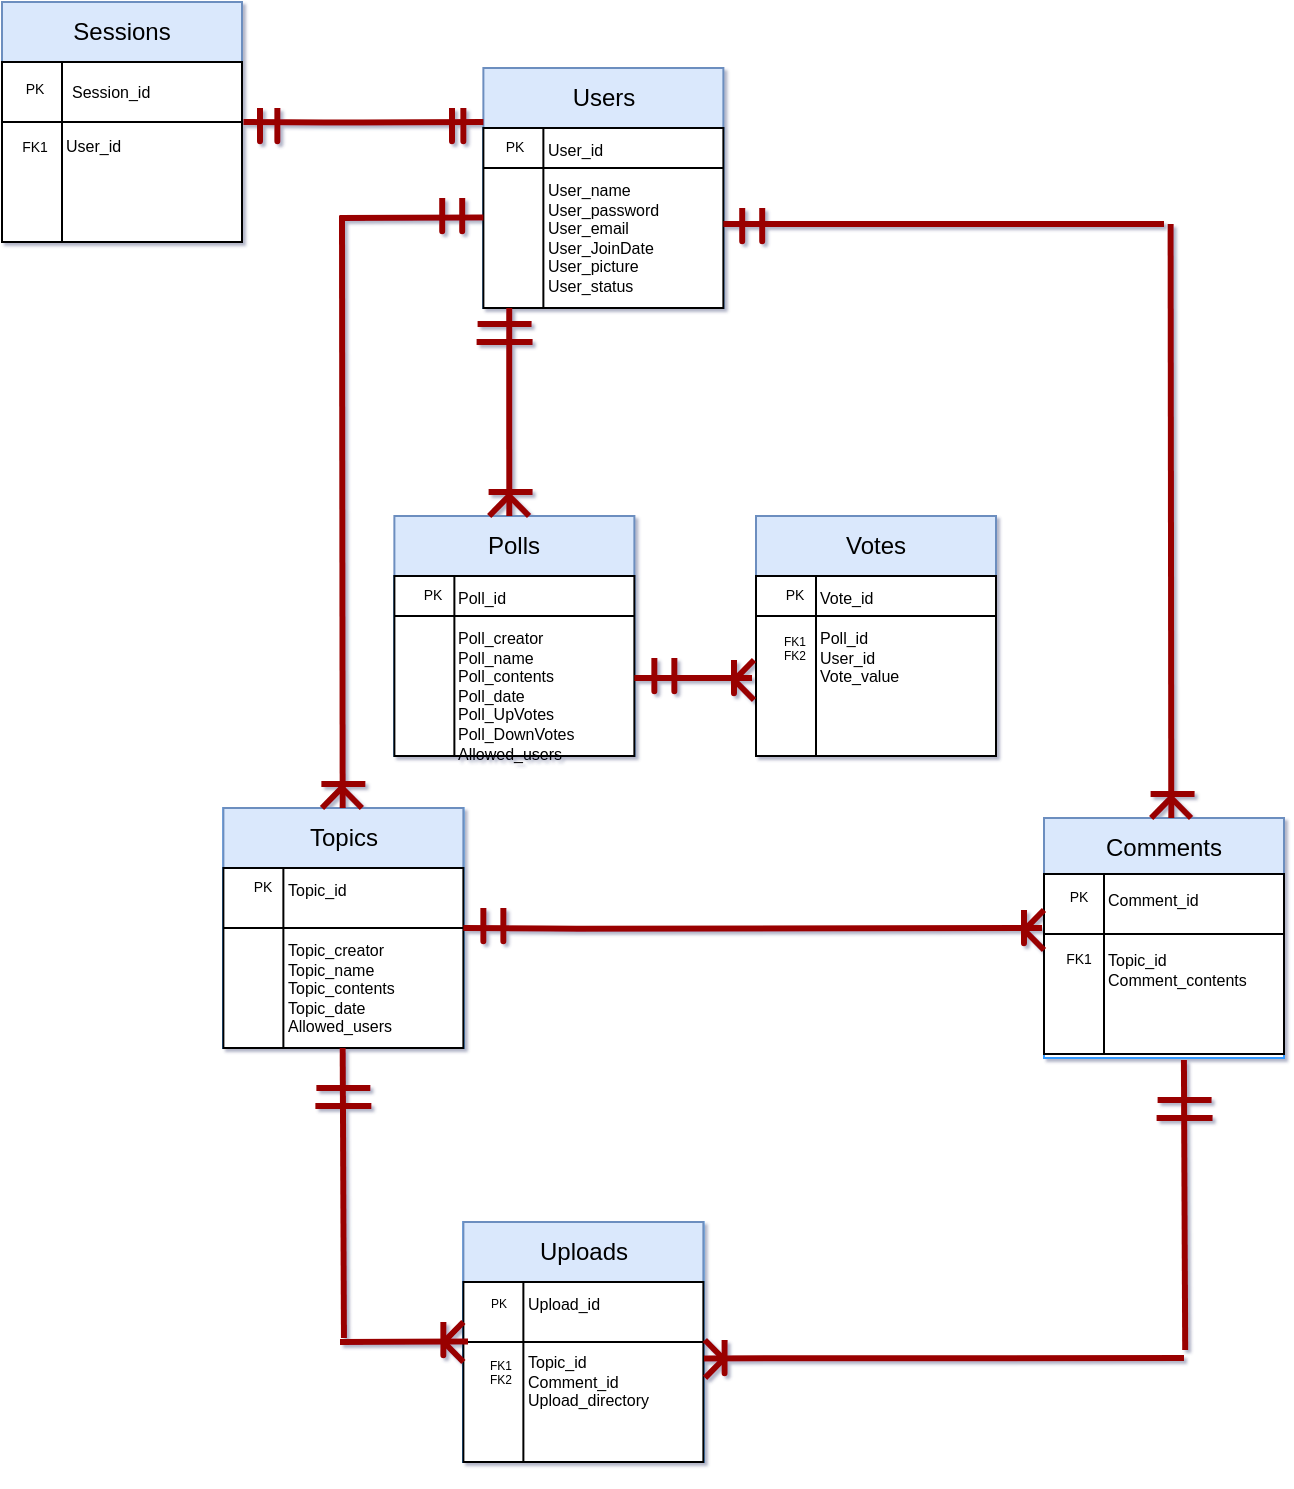 <mxfile version="13.7.9" type="device"><diagram id="yNloxwwl2jJC2LJBePHm" name="Page-1"><mxGraphModel dx="487" dy="-795" grid="0" gridSize="10" guides="1" tooltips="1" connect="1" arrows="1" fold="1" page="1" pageScale="1" pageWidth="850" pageHeight="1100" math="0" shadow="1"><root><mxCell id="0"/><mxCell id="1" parent="0"/><mxCell id="Si6aIov3wYuVw7AT-L1c-36" value="" style="rounded=0;whiteSpace=wrap;html=1;strokeColor=#3399FF;align=left;" parent="1" vertex="1"><mxGeometry x="285.69" y="1304" width="120" height="90" as="geometry"/></mxCell><mxCell id="Si6aIov3wYuVw7AT-L1c-37" value="Users" style="rounded=0;whiteSpace=wrap;html=1;fillColor=#dae8fc;strokeColor=#6c8ebf;" parent="1" vertex="1"><mxGeometry x="285.69" y="1274" width="120" height="30" as="geometry"/></mxCell><mxCell id="Si6aIov3wYuVw7AT-L1c-38" value="" style="rounded=0;whiteSpace=wrap;html=1;strokeColor=#3399FF;align=left;" parent="1" vertex="1"><mxGeometry x="155.69" y="1644" width="120" height="120" as="geometry"/></mxCell><mxCell id="Si6aIov3wYuVw7AT-L1c-39" value="Topics" style="rounded=0;whiteSpace=wrap;html=1;fillColor=#dae8fc;strokeColor=#6c8ebf;" parent="1" vertex="1"><mxGeometry x="155.69" y="1644" width="120" height="30" as="geometry"/></mxCell><mxCell id="Si6aIov3wYuVw7AT-L1c-42" value="" style="endArrow=none;html=1;strokeColor=#990000;strokeWidth=3;" parent="1" edge="1"><mxGeometry width="50" height="50" relative="1" as="geometry"><mxPoint x="215" y="1348" as="sourcePoint"/><mxPoint x="215.35" y="1644" as="targetPoint"/></mxGeometry></mxCell><mxCell id="Si6aIov3wYuVw7AT-L1c-66" value="" style="shape=internalStorage;whiteSpace=wrap;html=1;backgroundOutline=1;fontSize=20;align=left;dx=30;dy=20;" parent="1" vertex="1"><mxGeometry x="285.69" y="1304" width="120" height="90" as="geometry"/></mxCell><mxCell id="Si6aIov3wYuVw7AT-L1c-69" value="&lt;font style=&quot;font-size: 7px;&quot;&gt;PK&lt;/font&gt;" style="text;html=1;align=center;verticalAlign=middle;resizable=0;points=[];autosize=1;fontSize=7;" parent="1" vertex="1"><mxGeometry x="291.69" y="1308" width="19" height="12" as="geometry"/></mxCell><mxCell id="Si6aIov3wYuVw7AT-L1c-70" value="User_name&lt;br&gt;User_password&lt;br&gt;User_email&lt;br&gt;User_JoinDate&lt;br&gt;User_picture&lt;br&gt;User_status" style="text;html=1;strokeColor=none;fillColor=none;align=left;verticalAlign=top;whiteSpace=wrap;rounded=0;fontSize=8;" parent="1" vertex="1"><mxGeometry x="315.69" y="1324" width="90" height="70" as="geometry"/></mxCell><mxCell id="Si6aIov3wYuVw7AT-L1c-71" value="User_id" style="text;html=1;strokeColor=none;fillColor=none;align=left;verticalAlign=top;whiteSpace=wrap;rounded=0;fontSize=8;" parent="1" vertex="1"><mxGeometry x="315.69" y="1304" width="90" height="20" as="geometry"/></mxCell><mxCell id="Si6aIov3wYuVw7AT-L1c-73" value="" style="rounded=0;whiteSpace=wrap;html=1;strokeColor=#3399FF;align=left;" parent="1" vertex="1"><mxGeometry x="155.69" y="1674" width="120" height="90" as="geometry"/></mxCell><mxCell id="Si6aIov3wYuVw7AT-L1c-81" value="" style="shape=internalStorage;whiteSpace=wrap;html=1;backgroundOutline=1;fontSize=20;align=left;dx=30;dy=30;" parent="1" vertex="1"><mxGeometry x="155.69" y="1674" width="120" height="90" as="geometry"/></mxCell><mxCell id="Si6aIov3wYuVw7AT-L1c-83" value="Topic_creator&lt;br&gt;Topic_name&lt;br&gt;Topic_contents&lt;br&gt;Topic_date&lt;br&gt;Allowed_users" style="text;html=1;strokeColor=none;fillColor=none;align=left;verticalAlign=top;whiteSpace=wrap;rounded=0;fontSize=8;" parent="1" vertex="1"><mxGeometry x="185.69" y="1704" width="90" height="60" as="geometry"/></mxCell><mxCell id="Si6aIov3wYuVw7AT-L1c-84" value="Topic_id" style="text;html=1;strokeColor=none;fillColor=none;align=left;verticalAlign=top;whiteSpace=wrap;rounded=0;fontSize=8;" parent="1" vertex="1"><mxGeometry x="185.69" y="1674" width="90" height="20" as="geometry"/></mxCell><mxCell id="Si6aIov3wYuVw7AT-L1c-85" value="" style="endArrow=none;html=1;strokeColor=#990000;strokeWidth=3;" parent="1" edge="1"><mxGeometry width="50" height="50" relative="1" as="geometry"><mxPoint x="165.69" y="1301" as="sourcePoint"/><mxPoint x="285.69" y="1301" as="targetPoint"/><Array as="points"><mxPoint x="215.69" y="1301.34"/></Array></mxGeometry></mxCell><mxCell id="Si6aIov3wYuVw7AT-L1c-91" value="" style="rounded=0;whiteSpace=wrap;html=1;strokeColor=#3399FF;align=left;" parent="1" vertex="1"><mxGeometry x="566" y="1649" width="120" height="120" as="geometry"/></mxCell><mxCell id="Si6aIov3wYuVw7AT-L1c-92" value="Comments" style="rounded=0;whiteSpace=wrap;html=1;fillColor=#dae8fc;strokeColor=#6c8ebf;" parent="1" vertex="1"><mxGeometry x="566" y="1649" width="120" height="30" as="geometry"/></mxCell><mxCell id="Si6aIov3wYuVw7AT-L1c-93" value="" style="rounded=0;whiteSpace=wrap;html=1;strokeColor=#3399FF;align=left;" parent="1" vertex="1"><mxGeometry x="566" y="1679" width="120" height="90" as="geometry"/></mxCell><mxCell id="Si6aIov3wYuVw7AT-L1c-94" value="" style="shape=internalStorage;whiteSpace=wrap;html=1;backgroundOutline=1;fontSize=19;align=left;dx=30;dy=30;" parent="1" vertex="1"><mxGeometry x="566" y="1677" width="120" height="90" as="geometry"/></mxCell><mxCell id="Si6aIov3wYuVw7AT-L1c-95" value="&lt;font style=&quot;font-size: 7px;&quot;&gt;PK&lt;br style=&quot;font-size: 7px;&quot;&gt;&lt;/font&gt;" style="text;html=1;align=center;verticalAlign=middle;resizable=0;points=[];autosize=1;fontSize=7;" parent="1" vertex="1"><mxGeometry x="573" y="1683" width="19" height="12" as="geometry"/></mxCell><mxCell id="Si6aIov3wYuVw7AT-L1c-96" value="Topic_id&lt;span&gt;&lt;br&gt;Comment_contents&lt;/span&gt;" style="text;html=1;strokeColor=none;fillColor=none;align=left;verticalAlign=top;whiteSpace=wrap;rounded=0;fontSize=8;" parent="1" vertex="1"><mxGeometry x="596" y="1709" width="90" height="70" as="geometry"/></mxCell><mxCell id="Si6aIov3wYuVw7AT-L1c-97" value="Comment_id&lt;br&gt;" style="text;html=1;strokeColor=none;fillColor=none;align=left;verticalAlign=top;whiteSpace=wrap;rounded=0;fontSize=8;" parent="1" vertex="1"><mxGeometry x="596" y="1679" width="90" height="20" as="geometry"/></mxCell><mxCell id="Si6aIov3wYuVw7AT-L1c-104" value="" style="endArrow=none;html=1;strokeColor=#990000;strokeWidth=3;" parent="1" edge="1"><mxGeometry width="50" height="50" relative="1" as="geometry"><mxPoint x="275.69" y="1704" as="sourcePoint"/><mxPoint x="565" y="1704" as="targetPoint"/><Array as="points"><mxPoint x="325.69" y="1704.34"/></Array></mxGeometry></mxCell><mxCell id="Si6aIov3wYuVw7AT-L1c-105" value="" style="endArrow=none;html=1;strokeColor=#990000;strokeWidth=3;" parent="1" edge="1"><mxGeometry width="50" height="50" relative="1" as="geometry"><mxPoint x="295.69" y="1694" as="sourcePoint"/><mxPoint x="295.69" y="1704" as="targetPoint"/><Array as="points"><mxPoint x="295.69" y="1714"/></Array></mxGeometry></mxCell><mxCell id="Si6aIov3wYuVw7AT-L1c-106" value="" style="endArrow=none;html=1;strokeColor=#990000;strokeWidth=3;" parent="1" edge="1"><mxGeometry width="50" height="50" relative="1" as="geometry"><mxPoint x="285.69" y="1694" as="sourcePoint"/><mxPoint x="285.69" y="1704" as="targetPoint"/><Array as="points"><mxPoint x="285.69" y="1714"/></Array></mxGeometry></mxCell><mxCell id="Si6aIov3wYuVw7AT-L1c-107" value="" style="endArrow=none;html=1;entryX=-0.001;entryY=0.376;entryDx=0;entryDy=0;entryPerimeter=0;strokeColor=#990000;strokeWidth=3;" parent="1" edge="1"><mxGeometry width="50" height="50" relative="1" as="geometry"><mxPoint x="556.24" y="1704.92" as="sourcePoint"/><mxPoint x="566.0" y="1695" as="targetPoint"/><Array as="points"/></mxGeometry></mxCell><mxCell id="Si6aIov3wYuVw7AT-L1c-108" value="" style="endArrow=none;html=1;entryX=-0.001;entryY=0.625;entryDx=0;entryDy=0;entryPerimeter=0;strokeColor=#990000;strokeWidth=3;" parent="1" edge="1"><mxGeometry width="50" height="50" relative="1" as="geometry"><mxPoint x="556.12" y="1705" as="sourcePoint"/><mxPoint x="566" y="1715" as="targetPoint"/><Array as="points"/></mxGeometry></mxCell><mxCell id="Si6aIov3wYuVw7AT-L1c-109" value="" style="endArrow=none;html=1;strokeColor=#990000;strokeWidth=3;" parent="1" edge="1"><mxGeometry width="50" height="50" relative="1" as="geometry"><mxPoint x="556" y="1695" as="sourcePoint"/><mxPoint x="556" y="1705" as="targetPoint"/><Array as="points"><mxPoint x="556" y="1715"/></Array></mxGeometry></mxCell><mxCell id="Si6aIov3wYuVw7AT-L1c-146" value="" style="endArrow=none;html=1;" parent="1" edge="1"><mxGeometry width="50" height="50" relative="1" as="geometry"><mxPoint x="215.35" y="1764" as="sourcePoint"/><mxPoint x="215.35" y="1884" as="targetPoint"/></mxGeometry></mxCell><mxCell id="Si6aIov3wYuVw7AT-L1c-147" value="" style="endArrow=none;html=1;strokeColor=#990000;strokeWidth=3;" parent="1" edge="1"><mxGeometry width="50" height="50" relative="1" as="geometry"><mxPoint x="215.35" y="1764" as="sourcePoint"/><mxPoint x="215.99" y="1909" as="targetPoint"/></mxGeometry></mxCell><mxCell id="Si6aIov3wYuVw7AT-L1c-162" value="" style="rounded=0;whiteSpace=wrap;html=1;strokeColor=#3399FF;align=left;" parent="1" vertex="1"><mxGeometry x="45.0" y="1241" width="120" height="120" as="geometry"/></mxCell><mxCell id="Si6aIov3wYuVw7AT-L1c-163" value="Sessions" style="rounded=0;whiteSpace=wrap;html=1;fillColor=#dae8fc;strokeColor=#6c8ebf;" parent="1" vertex="1"><mxGeometry x="45.0" y="1241" width="120" height="30" as="geometry"/></mxCell><mxCell id="Si6aIov3wYuVw7AT-L1c-164" value="" style="rounded=0;whiteSpace=wrap;html=1;strokeColor=#3399FF;align=left;" parent="1" vertex="1"><mxGeometry x="45.0" y="1271" width="120" height="90" as="geometry"/></mxCell><mxCell id="Si6aIov3wYuVw7AT-L1c-165" value="" style="shape=internalStorage;whiteSpace=wrap;html=1;backgroundOutline=1;fontSize=20;align=left;dx=30;dy=30;" parent="1" vertex="1"><mxGeometry x="45.0" y="1271" width="120" height="90" as="geometry"/></mxCell><mxCell id="Si6aIov3wYuVw7AT-L1c-166" value="&lt;font style=&quot;font-size: 7px;&quot;&gt;PK&lt;br style=&quot;font-size: 7px;&quot;&gt;&lt;/font&gt;" style="text;html=1;align=center;verticalAlign=middle;resizable=0;points=[];autosize=1;fontSize=7;" parent="1" vertex="1"><mxGeometry x="51.0" y="1279" width="19" height="12" as="geometry"/></mxCell><mxCell id="Si6aIov3wYuVw7AT-L1c-167" value="User_id" style="text;html=1;strokeColor=none;fillColor=none;align=left;verticalAlign=top;whiteSpace=wrap;rounded=0;fontSize=8;" parent="1" vertex="1"><mxGeometry x="75.0" y="1302" width="90" height="70" as="geometry"/></mxCell><mxCell id="Si6aIov3wYuVw7AT-L1c-168" value="Session_id" style="text;html=1;strokeColor=none;fillColor=none;align=left;verticalAlign=top;whiteSpace=wrap;rounded=0;fontSize=8;" parent="1" vertex="1"><mxGeometry x="78.0" y="1275" width="90" height="20" as="geometry"/></mxCell><mxCell id="YQibHvutzU2buu2F8Ncx-1" value="" style="rounded=0;whiteSpace=wrap;html=1;strokeColor=#3399FF;align=left;" parent="1" vertex="1"><mxGeometry x="275.69" y="1851" width="120" height="120" as="geometry"/></mxCell><mxCell id="YQibHvutzU2buu2F8Ncx-2" value="Uploads" style="rounded=0;whiteSpace=wrap;html=1;fillColor=#dae8fc;strokeColor=#6c8ebf;" parent="1" vertex="1"><mxGeometry x="275.69" y="1851" width="120" height="30" as="geometry"/></mxCell><mxCell id="YQibHvutzU2buu2F8Ncx-3" value="" style="rounded=0;whiteSpace=wrap;html=1;strokeColor=#3399FF;align=left;" parent="1" vertex="1"><mxGeometry x="275.69" y="1881" width="120" height="90" as="geometry"/></mxCell><mxCell id="YQibHvutzU2buu2F8Ncx-4" value="" style="shape=internalStorage;whiteSpace=wrap;html=1;backgroundOutline=1;fontSize=20;align=left;dx=30;dy=30;" parent="1" vertex="1"><mxGeometry x="275.69" y="1881" width="120" height="90" as="geometry"/></mxCell><mxCell id="YQibHvutzU2buu2F8Ncx-5" value="&lt;font style=&quot;font-size: 6px&quot;&gt;PK&lt;br style=&quot;font-size: 6px&quot;&gt;&lt;/font&gt;" style="text;html=1;align=center;verticalAlign=middle;resizable=0;points=[];autosize=1;fontSize=6;" parent="1" vertex="1"><mxGeometry x="283.69" y="1886" width="18" height="11" as="geometry"/></mxCell><mxCell id="YQibHvutzU2buu2F8Ncx-6" value="Topic_id&lt;br&gt;Comment_id&lt;br&gt;Upload_directory" style="text;html=1;strokeColor=none;fillColor=none;align=left;verticalAlign=top;whiteSpace=wrap;rounded=0;fontSize=8;" parent="1" vertex="1"><mxGeometry x="305.69" y="1910" width="90" height="70" as="geometry"/></mxCell><mxCell id="YQibHvutzU2buu2F8Ncx-7" value="Upload_id&lt;br&gt;" style="text;html=1;strokeColor=none;fillColor=none;align=left;verticalAlign=top;whiteSpace=wrap;rounded=0;fontSize=8;" parent="1" vertex="1"><mxGeometry x="305.69" y="1881" width="90.31" height="29" as="geometry"/></mxCell><mxCell id="YQibHvutzU2buu2F8Ncx-8" value="" style="endArrow=none;html=1;entryX=-0.001;entryY=0.376;entryDx=0;entryDy=0;entryPerimeter=0;strokeColor=#990000;strokeWidth=3;" parent="1" edge="1"><mxGeometry width="50" height="50" relative="1" as="geometry"><mxPoint x="265.93" y="1910.92" as="sourcePoint"/><mxPoint x="275.69" y="1901" as="targetPoint"/><Array as="points"/></mxGeometry></mxCell><mxCell id="YQibHvutzU2buu2F8Ncx-9" value="" style="endArrow=none;html=1;entryX=-0.001;entryY=0.625;entryDx=0;entryDy=0;entryPerimeter=0;strokeColor=#990000;strokeWidth=3;" parent="1" edge="1"><mxGeometry width="50" height="50" relative="1" as="geometry"><mxPoint x="265.81" y="1911" as="sourcePoint"/><mxPoint x="275.69" y="1921" as="targetPoint"/><Array as="points"/></mxGeometry></mxCell><mxCell id="YQibHvutzU2buu2F8Ncx-10" value="" style="endArrow=none;html=1;strokeColor=#990000;strokeWidth=3;" parent="1" edge="1"><mxGeometry width="50" height="50" relative="1" as="geometry"><mxPoint x="265.69" y="1901" as="sourcePoint"/><mxPoint x="265.69" y="1911" as="targetPoint"/><Array as="points"><mxPoint x="265.69" y="1921"/></Array></mxGeometry></mxCell><mxCell id="YQibHvutzU2buu2F8Ncx-11" value="" style="endArrow=none;html=1;strokeColor=#990000;strokeWidth=3;" parent="1" edge="1"><mxGeometry width="50" height="50" relative="1" as="geometry"><mxPoint x="213.99" y="1911" as="sourcePoint"/><mxPoint x="277.99" y="1910.8" as="targetPoint"/><Array as="points"/></mxGeometry></mxCell><mxCell id="YQibHvutzU2buu2F8Ncx-12" value="" style="endArrow=none;html=1;strokeColor=#990000;strokeWidth=3;" parent="1" edge="1"><mxGeometry width="50" height="50" relative="1" as="geometry"><mxPoint x="229.19" y="1784" as="sourcePoint"/><mxPoint x="202.19" y="1784" as="targetPoint"/><Array as="points"/></mxGeometry></mxCell><mxCell id="YQibHvutzU2buu2F8Ncx-13" value="" style="endArrow=none;html=1;strokeColor=#990000;strokeWidth=3;" parent="1" edge="1"><mxGeometry width="50" height="50" relative="1" as="geometry"><mxPoint x="229.69" y="1793" as="sourcePoint"/><mxPoint x="201.69" y="1793" as="targetPoint"/><Array as="points"><mxPoint x="221.69" y="1793"/></Array></mxGeometry></mxCell><mxCell id="YQibHvutzU2buu2F8Ncx-14" value="" style="endArrow=none;html=1;" parent="1" edge="1"><mxGeometry width="50" height="50" relative="1" as="geometry"><mxPoint x="635.96" y="1770" as="sourcePoint"/><mxPoint x="635.96" y="1890" as="targetPoint"/></mxGeometry></mxCell><mxCell id="YQibHvutzU2buu2F8Ncx-15" value="" style="endArrow=none;html=1;strokeColor=#990000;strokeWidth=3;" parent="1" edge="1"><mxGeometry width="50" height="50" relative="1" as="geometry"><mxPoint x="635.96" y="1770" as="sourcePoint"/><mxPoint x="636.6" y="1915" as="targetPoint"/></mxGeometry></mxCell><mxCell id="YQibHvutzU2buu2F8Ncx-16" value="" style="endArrow=none;html=1;strokeColor=#990000;strokeWidth=3;" parent="1" edge="1"><mxGeometry width="50" height="50" relative="1" as="geometry"><mxPoint x="649.8" y="1790" as="sourcePoint"/><mxPoint x="622.8" y="1790" as="targetPoint"/><Array as="points"/></mxGeometry></mxCell><mxCell id="YQibHvutzU2buu2F8Ncx-17" value="" style="endArrow=none;html=1;strokeColor=#990000;strokeWidth=3;" parent="1" edge="1"><mxGeometry width="50" height="50" relative="1" as="geometry"><mxPoint x="650.3" y="1799" as="sourcePoint"/><mxPoint x="622.3" y="1799" as="targetPoint"/><Array as="points"><mxPoint x="642.3" y="1799"/></Array></mxGeometry></mxCell><mxCell id="YQibHvutzU2buu2F8Ncx-18" value="" style="endArrow=none;html=1;entryX=-0.001;entryY=0.376;entryDx=0;entryDy=0;entryPerimeter=0;strokeColor=#990000;strokeWidth=3;" parent="1" edge="1"><mxGeometry width="50" height="50" relative="1" as="geometry"><mxPoint x="204.99" y="1644" as="sourcePoint"/><mxPoint x="214.75" y="1634.08" as="targetPoint"/><Array as="points"/></mxGeometry></mxCell><mxCell id="YQibHvutzU2buu2F8Ncx-19" value="" style="endArrow=none;html=1;entryX=-0.001;entryY=0.625;entryDx=0;entryDy=0;entryPerimeter=0;strokeColor=#990000;strokeWidth=3;" parent="1" edge="1"><mxGeometry width="50" height="50" relative="1" as="geometry"><mxPoint x="215.05" y="1634" as="sourcePoint"/><mxPoint x="224.93" y="1644" as="targetPoint"/><Array as="points"/></mxGeometry></mxCell><mxCell id="YQibHvutzU2buu2F8Ncx-20" value="" style="endArrow=none;html=1;strokeColor=#990000;strokeWidth=3;" parent="1" edge="1"><mxGeometry width="50" height="50" relative="1" as="geometry"><mxPoint x="204.69" y="1632" as="sourcePoint"/><mxPoint x="226.69" y="1632" as="targetPoint"/><Array as="points"/></mxGeometry></mxCell><mxCell id="YQibHvutzU2buu2F8Ncx-21" value="" style="endArrow=none;html=1;strokeColor=#990000;strokeWidth=3;" parent="1" edge="1"><mxGeometry width="50" height="50" relative="1" as="geometry"><mxPoint x="213.69" y="1349" as="sourcePoint"/><mxPoint x="285.69" y="1348.8" as="targetPoint"/><Array as="points"/></mxGeometry></mxCell><mxCell id="YQibHvutzU2buu2F8Ncx-22" value="" style="endArrow=none;html=1;entryX=-0.001;entryY=0.376;entryDx=0;entryDy=0;entryPerimeter=0;strokeColor=#990000;strokeWidth=3;" parent="1" edge="1"><mxGeometry width="50" height="50" relative="1" as="geometry"><mxPoint x="619.6" y="1649" as="sourcePoint"/><mxPoint x="629.36" y="1639.08" as="targetPoint"/><Array as="points"/></mxGeometry></mxCell><mxCell id="YQibHvutzU2buu2F8Ncx-23" value="" style="endArrow=none;html=1;entryX=-0.001;entryY=0.625;entryDx=0;entryDy=0;entryPerimeter=0;strokeColor=#990000;strokeWidth=3;" parent="1" edge="1"><mxGeometry width="50" height="50" relative="1" as="geometry"><mxPoint x="629.66" y="1639" as="sourcePoint"/><mxPoint x="639.54" y="1649" as="targetPoint"/><Array as="points"/></mxGeometry></mxCell><mxCell id="YQibHvutzU2buu2F8Ncx-24" value="" style="endArrow=none;html=1;strokeColor=#990000;strokeWidth=3;" parent="1" edge="1"><mxGeometry width="50" height="50" relative="1" as="geometry"><mxPoint x="619.3" y="1637" as="sourcePoint"/><mxPoint x="641.3" y="1637" as="targetPoint"/><Array as="points"/></mxGeometry></mxCell><mxCell id="YQibHvutzU2buu2F8Ncx-28" value="" style="endArrow=none;html=1;strokeColor=#990000;strokeWidth=3;" parent="1" edge="1"><mxGeometry width="50" height="50" relative="1" as="geometry"><mxPoint x="629.31" y="1352" as="sourcePoint"/><mxPoint x="629.66" y="1649" as="targetPoint"/></mxGeometry></mxCell><mxCell id="YQibHvutzU2buu2F8Ncx-29" value="" style="endArrow=none;html=1;strokeColor=#990000;strokeWidth=3;" parent="1" edge="1"><mxGeometry width="50" height="50" relative="1" as="geometry"><mxPoint x="405.69" y="1351.96" as="sourcePoint"/><mxPoint x="626" y="1352" as="targetPoint"/><Array as="points"/></mxGeometry></mxCell><mxCell id="YQibHvutzU2buu2F8Ncx-30" value="" style="endArrow=none;html=1;strokeColor=#990000;strokeWidth=3;" parent="1" edge="1"><mxGeometry width="50" height="50" relative="1" as="geometry"><mxPoint x="425.11" y="1344" as="sourcePoint"/><mxPoint x="425.11" y="1354" as="targetPoint"/><Array as="points"><mxPoint x="425.11" y="1364"/></Array></mxGeometry></mxCell><mxCell id="YQibHvutzU2buu2F8Ncx-31" value="" style="endArrow=none;html=1;strokeColor=#990000;strokeWidth=3;" parent="1" edge="1"><mxGeometry width="50" height="50" relative="1" as="geometry"><mxPoint x="415.11" y="1344" as="sourcePoint"/><mxPoint x="415.11" y="1354" as="targetPoint"/><Array as="points"><mxPoint x="415.11" y="1364"/></Array></mxGeometry></mxCell><mxCell id="YQibHvutzU2buu2F8Ncx-32" value="" style="endArrow=none;html=1;strokeColor=#990000;strokeWidth=3;" parent="1" edge="1"><mxGeometry width="50" height="50" relative="1" as="geometry"><mxPoint x="275.11" y="1339" as="sourcePoint"/><mxPoint x="275.11" y="1349" as="targetPoint"/><Array as="points"><mxPoint x="275.11" y="1359"/></Array></mxGeometry></mxCell><mxCell id="YQibHvutzU2buu2F8Ncx-33" value="" style="endArrow=none;html=1;strokeColor=#990000;strokeWidth=3;" parent="1" edge="1"><mxGeometry width="50" height="50" relative="1" as="geometry"><mxPoint x="265.11" y="1339" as="sourcePoint"/><mxPoint x="265.11" y="1349" as="targetPoint"/><Array as="points"><mxPoint x="265.11" y="1359"/></Array></mxGeometry></mxCell><mxCell id="YQibHvutzU2buu2F8Ncx-34" value="" style="endArrow=none;html=1;entryX=-0.001;entryY=0.376;entryDx=0;entryDy=0;entryPerimeter=0;strokeColor=#990000;strokeWidth=3;" parent="1" edge="1"><mxGeometry width="50" height="50" relative="1" as="geometry"><mxPoint x="396.54" y="1928.92" as="sourcePoint"/><mxPoint x="406.3" y="1919" as="targetPoint"/><Array as="points"/></mxGeometry></mxCell><mxCell id="YQibHvutzU2buu2F8Ncx-35" value="" style="endArrow=none;html=1;entryX=-0.001;entryY=0.625;entryDx=0;entryDy=0;entryPerimeter=0;strokeColor=#990000;strokeWidth=3;" parent="1" edge="1"><mxGeometry width="50" height="50" relative="1" as="geometry"><mxPoint x="396.42" y="1910" as="sourcePoint"/><mxPoint x="406.3" y="1920" as="targetPoint"/><Array as="points"/></mxGeometry></mxCell><mxCell id="YQibHvutzU2buu2F8Ncx-36" value="" style="endArrow=none;html=1;strokeColor=#990000;strokeWidth=3;" parent="1" edge="1"><mxGeometry width="50" height="50" relative="1" as="geometry"><mxPoint x="406.3" y="1910" as="sourcePoint"/><mxPoint x="406.3" y="1920" as="targetPoint"/><Array as="points"><mxPoint x="406.3" y="1930"/></Array></mxGeometry></mxCell><mxCell id="YQibHvutzU2buu2F8Ncx-37" value="" style="endArrow=none;html=1;strokeColor=#990000;strokeWidth=3;" parent="1" edge="1"><mxGeometry width="50" height="50" relative="1" as="geometry"><mxPoint x="396" y="1919.2" as="sourcePoint"/><mxPoint x="636" y="1919" as="targetPoint"/><Array as="points"/></mxGeometry></mxCell><mxCell id="YQibHvutzU2buu2F8Ncx-38" value="" style="rounded=0;whiteSpace=wrap;html=1;strokeColor=#3399FF;align=left;" parent="1" vertex="1"><mxGeometry x="241.19" y="1528" width="120" height="90" as="geometry"/></mxCell><mxCell id="YQibHvutzU2buu2F8Ncx-39" value="Polls" style="rounded=0;whiteSpace=wrap;html=1;fillColor=#dae8fc;strokeColor=#6c8ebf;" parent="1" vertex="1"><mxGeometry x="241.19" y="1498" width="120" height="30" as="geometry"/></mxCell><mxCell id="YQibHvutzU2buu2F8Ncx-40" value="" style="shape=internalStorage;whiteSpace=wrap;html=1;backgroundOutline=1;fontSize=20;align=left;dx=30;dy=20;" parent="1" vertex="1"><mxGeometry x="241.19" y="1528" width="120" height="90" as="geometry"/></mxCell><mxCell id="YQibHvutzU2buu2F8Ncx-42" value="Poll_creator&lt;br&gt;Poll_name&lt;br&gt;Poll_contents&lt;br&gt;Poll_date&lt;br&gt;Poll_UpVotes&lt;br&gt;Poll_DownVotes&lt;br&gt;Allowed_users" style="text;html=1;strokeColor=none;fillColor=none;align=left;verticalAlign=top;whiteSpace=wrap;rounded=0;fontSize=8;" parent="1" vertex="1"><mxGeometry x="271.19" y="1548" width="90" height="70" as="geometry"/></mxCell><mxCell id="YQibHvutzU2buu2F8Ncx-43" value="Poll_id" style="text;html=1;strokeColor=none;fillColor=none;align=left;verticalAlign=top;whiteSpace=wrap;rounded=0;fontSize=8;" parent="1" vertex="1"><mxGeometry x="271.19" y="1528" width="90" height="20" as="geometry"/></mxCell><mxCell id="YQibHvutzU2buu2F8Ncx-48" value="" style="endArrow=none;html=1;entryX=-0.001;entryY=0.376;entryDx=0;entryDy=0;entryPerimeter=0;strokeColor=#990000;strokeWidth=3;" parent="1" edge="1"><mxGeometry width="50" height="50" relative="1" as="geometry"><mxPoint x="288.6" y="1498" as="sourcePoint"/><mxPoint x="298.36" y="1488.08" as="targetPoint"/><Array as="points"/></mxGeometry></mxCell><mxCell id="YQibHvutzU2buu2F8Ncx-49" value="" style="endArrow=none;html=1;entryX=-0.001;entryY=0.625;entryDx=0;entryDy=0;entryPerimeter=0;strokeColor=#990000;strokeWidth=3;" parent="1" edge="1"><mxGeometry width="50" height="50" relative="1" as="geometry"><mxPoint x="298.66" y="1488" as="sourcePoint"/><mxPoint x="308.54" y="1498" as="targetPoint"/><Array as="points"/></mxGeometry></mxCell><mxCell id="YQibHvutzU2buu2F8Ncx-50" value="" style="endArrow=none;html=1;strokeColor=#990000;strokeWidth=3;" parent="1" edge="1"><mxGeometry width="50" height="50" relative="1" as="geometry"><mxPoint x="288.3" y="1486" as="sourcePoint"/><mxPoint x="310.3" y="1486" as="targetPoint"/><Array as="points"/></mxGeometry></mxCell><mxCell id="YQibHvutzU2buu2F8Ncx-51" value="" style="endArrow=none;html=1;strokeColor=#990000;strokeWidth=3;" parent="1" edge="1"><mxGeometry width="50" height="50" relative="1" as="geometry"><mxPoint x="298.61" y="1394" as="sourcePoint"/><mxPoint x="298.66" y="1498" as="targetPoint"/></mxGeometry></mxCell><mxCell id="YQibHvutzU2buu2F8Ncx-52" value="" style="endArrow=none;html=1;strokeColor=#990000;strokeWidth=3;" parent="1" edge="1"><mxGeometry width="50" height="50" relative="1" as="geometry"><mxPoint x="309.8" y="1402" as="sourcePoint"/><mxPoint x="282.8" y="1402" as="targetPoint"/><Array as="points"/></mxGeometry></mxCell><mxCell id="YQibHvutzU2buu2F8Ncx-53" value="" style="endArrow=none;html=1;strokeColor=#990000;strokeWidth=3;" parent="1" edge="1"><mxGeometry width="50" height="50" relative="1" as="geometry"><mxPoint x="310.3" y="1411" as="sourcePoint"/><mxPoint x="282.3" y="1411" as="targetPoint"/><Array as="points"><mxPoint x="302.3" y="1411"/></Array></mxGeometry></mxCell><mxCell id="YQibHvutzU2buu2F8Ncx-54" value="" style="endArrow=none;html=1;strokeColor=#990000;strokeWidth=3;" parent="1" edge="1"><mxGeometry width="50" height="50" relative="1" as="geometry"><mxPoint x="270.0" y="1294" as="sourcePoint"/><mxPoint x="270.0" y="1304" as="targetPoint"/><Array as="points"><mxPoint x="270" y="1314"/></Array></mxGeometry></mxCell><mxCell id="YQibHvutzU2buu2F8Ncx-55" value="" style="endArrow=none;html=1;strokeColor=#990000;strokeWidth=3;" parent="1" edge="1"><mxGeometry width="50" height="50" relative="1" as="geometry"><mxPoint x="182.69" y="1294" as="sourcePoint"/><mxPoint x="182.69" y="1304" as="targetPoint"/><Array as="points"><mxPoint x="182.69" y="1314"/></Array></mxGeometry></mxCell><mxCell id="YQibHvutzU2buu2F8Ncx-58" value="" style="endArrow=none;html=1;strokeColor=#990000;strokeWidth=3;" parent="1" edge="1"><mxGeometry width="50" height="50" relative="1" as="geometry"><mxPoint x="174.0" y="1294" as="sourcePoint"/><mxPoint x="174.0" y="1304" as="targetPoint"/><Array as="points"><mxPoint x="174" y="1314"/></Array></mxGeometry></mxCell><mxCell id="YQibHvutzU2buu2F8Ncx-59" value="" style="endArrow=none;html=1;strokeColor=#990000;strokeWidth=3;" parent="1" edge="1"><mxGeometry width="50" height="50" relative="1" as="geometry"><mxPoint x="275.69" y="1294" as="sourcePoint"/><mxPoint x="275.69" y="1304" as="targetPoint"/><Array as="points"><mxPoint x="275.69" y="1314"/></Array></mxGeometry></mxCell><mxCell id="YQibHvutzU2buu2F8Ncx-60" value="&lt;font style=&quot;font-size: 7px;&quot;&gt;FK1&lt;br style=&quot;font-size: 7px;&quot;&gt;&lt;/font&gt;" style="text;html=1;align=center;verticalAlign=middle;resizable=0;points=[];autosize=1;fontSize=7;" parent="1" vertex="1"><mxGeometry x="571" y="1714" width="23" height="12" as="geometry"/></mxCell><mxCell id="YQibHvutzU2buu2F8Ncx-61" value="&lt;font style=&quot;font-size: 7px;&quot;&gt;PK&lt;br style=&quot;font-size: 7px;&quot;&gt;&lt;/font&gt;" style="text;html=1;align=center;verticalAlign=middle;resizable=0;points=[];autosize=1;fontSize=7;" parent="1" vertex="1"><mxGeometry x="250.3" y="1532" width="19" height="12" as="geometry"/></mxCell><mxCell id="YQibHvutzU2buu2F8Ncx-62" value="&lt;font style=&quot;font-size: 7px;&quot;&gt;PK&lt;br style=&quot;font-size: 7px;&quot;&gt;&lt;/font&gt;" style="text;html=1;align=center;verticalAlign=middle;resizable=0;points=[];autosize=1;fontSize=7;" parent="1" vertex="1"><mxGeometry x="165.0" y="1678" width="19" height="12" as="geometry"/></mxCell><mxCell id="YQibHvutzU2buu2F8Ncx-63" value="&lt;font style=&quot;font-size: 6px&quot;&gt;&lt;br style=&quot;font-size: 6px&quot;&gt;FK1&lt;br&gt;FK2&lt;br style=&quot;font-size: 6px&quot;&gt;&lt;/font&gt;" style="text;html=1;align=center;verticalAlign=middle;resizable=0;points=[];autosize=1;fontSize=6;" parent="1" vertex="1"><mxGeometry x="283.69" y="1910" width="21" height="25" as="geometry"/></mxCell><mxCell id="YQibHvutzU2buu2F8Ncx-64" value="&lt;font style=&quot;font-size: 7px;&quot;&gt;FK1&lt;br style=&quot;font-size: 7px;&quot;&gt;&lt;/font&gt;" style="text;html=1;align=center;verticalAlign=middle;resizable=0;points=[];autosize=1;fontSize=7;" parent="1" vertex="1"><mxGeometry x="49.0" y="1308" width="23" height="12" as="geometry"/></mxCell><mxCell id="YQibHvutzU2buu2F8Ncx-65" value="" style="rounded=0;whiteSpace=wrap;html=1;strokeColor=#3399FF;align=left;" parent="1" vertex="1"><mxGeometry x="422" y="1528" width="120" height="90" as="geometry"/></mxCell><mxCell id="YQibHvutzU2buu2F8Ncx-66" value="Votes" style="rounded=0;whiteSpace=wrap;html=1;fillColor=#dae8fc;strokeColor=#6c8ebf;" parent="1" vertex="1"><mxGeometry x="422" y="1498" width="120" height="30" as="geometry"/></mxCell><mxCell id="YQibHvutzU2buu2F8Ncx-67" value="" style="shape=internalStorage;whiteSpace=wrap;html=1;backgroundOutline=1;fontSize=20;align=left;dx=30;dy=20;" parent="1" vertex="1"><mxGeometry x="422" y="1528" width="120" height="90" as="geometry"/></mxCell><mxCell id="YQibHvutzU2buu2F8Ncx-68" value="Poll_id&lt;br&gt;User_id&lt;br&gt;Vote_value" style="text;html=1;strokeColor=none;fillColor=none;align=left;verticalAlign=top;whiteSpace=wrap;rounded=0;fontSize=8;" parent="1" vertex="1"><mxGeometry x="452" y="1548" width="90" height="70" as="geometry"/></mxCell><mxCell id="YQibHvutzU2buu2F8Ncx-69" value="Vote_id" style="text;html=1;strokeColor=none;fillColor=none;align=left;verticalAlign=top;whiteSpace=wrap;rounded=0;fontSize=8;" parent="1" vertex="1"><mxGeometry x="452" y="1528" width="90" height="20" as="geometry"/></mxCell><mxCell id="YQibHvutzU2buu2F8Ncx-70" value="&lt;font style=&quot;font-size: 7px;&quot;&gt;PK&lt;br style=&quot;font-size: 7px;&quot;&gt;&lt;/font&gt;" style="text;html=1;align=center;verticalAlign=middle;resizable=0;points=[];autosize=1;fontSize=7;" parent="1" vertex="1"><mxGeometry x="431.11" y="1532" width="19" height="12" as="geometry"/></mxCell><mxCell id="YQibHvutzU2buu2F8Ncx-71" value="" style="endArrow=none;html=1;strokeColor=#990000;strokeWidth=3;" parent="1" edge="1"><mxGeometry width="50" height="50" relative="1" as="geometry"><mxPoint x="361.19" y="1579" as="sourcePoint"/><mxPoint x="420" y="1579" as="targetPoint"/><Array as="points"/></mxGeometry></mxCell><mxCell id="YQibHvutzU2buu2F8Ncx-72" value="" style="endArrow=none;html=1;strokeColor=#990000;strokeWidth=3;" parent="1" edge="1"><mxGeometry width="50" height="50" relative="1" as="geometry"><mxPoint x="381.19" y="1569" as="sourcePoint"/><mxPoint x="381.19" y="1579" as="targetPoint"/><Array as="points"><mxPoint x="381.19" y="1589"/></Array></mxGeometry></mxCell><mxCell id="YQibHvutzU2buu2F8Ncx-73" value="" style="endArrow=none;html=1;strokeColor=#990000;strokeWidth=3;" parent="1" edge="1"><mxGeometry width="50" height="50" relative="1" as="geometry"><mxPoint x="371.19" y="1569" as="sourcePoint"/><mxPoint x="371.19" y="1579" as="targetPoint"/><Array as="points"><mxPoint x="371.19" y="1589"/></Array></mxGeometry></mxCell><mxCell id="YQibHvutzU2buu2F8Ncx-74" value="" style="endArrow=none;html=1;entryX=-0.001;entryY=0.376;entryDx=0;entryDy=0;entryPerimeter=0;strokeColor=#990000;strokeWidth=3;" parent="1" edge="1"><mxGeometry width="50" height="50" relative="1" as="geometry"><mxPoint x="411.24" y="1579.92" as="sourcePoint"/><mxPoint x="421.0" y="1570" as="targetPoint"/><Array as="points"/></mxGeometry></mxCell><mxCell id="YQibHvutzU2buu2F8Ncx-75" value="" style="endArrow=none;html=1;entryX=-0.001;entryY=0.625;entryDx=0;entryDy=0;entryPerimeter=0;strokeColor=#990000;strokeWidth=3;" parent="1" edge="1"><mxGeometry width="50" height="50" relative="1" as="geometry"><mxPoint x="411.12" y="1580" as="sourcePoint"/><mxPoint x="421" y="1590" as="targetPoint"/><Array as="points"/></mxGeometry></mxCell><mxCell id="YQibHvutzU2buu2F8Ncx-76" value="" style="endArrow=none;html=1;strokeColor=#990000;strokeWidth=3;" parent="1" edge="1"><mxGeometry width="50" height="50" relative="1" as="geometry"><mxPoint x="411" y="1570" as="sourcePoint"/><mxPoint x="411" y="1580" as="targetPoint"/><Array as="points"><mxPoint x="411" y="1590"/></Array></mxGeometry></mxCell><mxCell id="YQibHvutzU2buu2F8Ncx-77" value="&lt;font style=&quot;font-size: 6px&quot;&gt;&lt;br style=&quot;font-size: 6px&quot;&gt;FK1&lt;br&gt;FK2&lt;br style=&quot;font-size: 6px&quot;&gt;&lt;/font&gt;" style="text;html=1;align=center;verticalAlign=middle;resizable=0;points=[];autosize=1;fontSize=6;" parent="1" vertex="1"><mxGeometry x="430.11" y="1548" width="21" height="25" as="geometry"/></mxCell></root></mxGraphModel></diagram></mxfile>